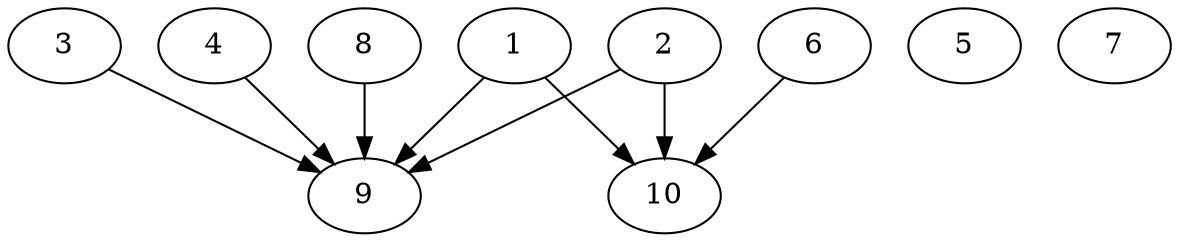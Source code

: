 // DAG automatically generated by daggen at Thu Oct  3 13:58:04 2019
// ./daggen --dot -n 10 --ccr 0.4 --fat 0.9 --regular 0.7 --density 0.9 --mindata 5242880 --maxdata 52428800 
digraph G {
  1 [size="84864000", alpha="0.04", expect_size="33945600"] 
  1 -> 9 [size ="33945600"]
  1 -> 10 [size ="33945600"]
  2 [size="78691840", alpha="0.07", expect_size="31476736"] 
  2 -> 9 [size ="31476736"]
  2 -> 10 [size ="31476736"]
  3 [size="118830080", alpha="0.02", expect_size="47532032"] 
  3 -> 9 [size ="47532032"]
  4 [size="70366720", alpha="0.19", expect_size="28146688"] 
  4 -> 9 [size ="28146688"]
  5 [size="98204160", alpha="0.18", expect_size="39281664"] 
  6 [size="113953280", alpha="0.02", expect_size="45581312"] 
  6 -> 10 [size ="45581312"]
  7 [size="113062400", alpha="0.19", expect_size="45224960"] 
  8 [size="84177920", alpha="0.05", expect_size="33671168"] 
  8 -> 9 [size ="33671168"]
  9 [size="129592320", alpha="0.15", expect_size="51836928"] 
  10 [size="69176320", alpha="0.10", expect_size="27670528"] 
}
